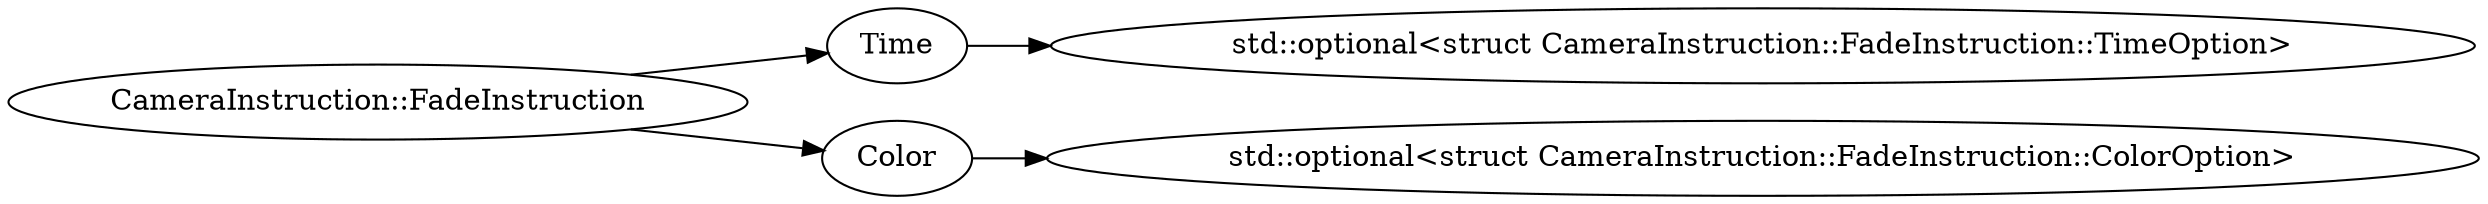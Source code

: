 digraph "CameraInstruction::FadeInstruction" {
rankdir = LR
95
95 -> 96
96 -> 109
95 -> 110
110 -> 123

95 [label="CameraInstruction::FadeInstruction",comment="name: \"CameraInstruction::FadeInstruction\", typeName: \"\", id: 95, branchId: 0, recurseId: -1, attributes: 0, notes: \"\""];
96 [label="Time",comment="name: \"Time\", typeName: \"std::optional<struct CameraInstruction::FadeInstruction::TimeOption>\", id: 96, branchId: 0, recurseId: -1, attributes: 256, notes: \"\""];
109 [label="std::optional<struct CameraInstruction::FadeInstruction::TimeOption>",comment="name: \"std::optional<struct CameraInstruction::FadeInstruction::TimeOption>\", typeName: \"\", id: 109, branchId: 0, recurseId: -1, attributes: 512, notes: \"\""];
110 [label="Color",comment="name: \"Color\", typeName: \"std::optional<struct CameraInstruction::FadeInstruction::ColorOption>\", id: 110, branchId: 0, recurseId: -1, attributes: 256, notes: \"\""];
123 [label="std::optional<struct CameraInstruction::FadeInstruction::ColorOption>",comment="name: \"std::optional<struct CameraInstruction::FadeInstruction::ColorOption>\", typeName: \"\", id: 123, branchId: 0, recurseId: -1, attributes: 512, notes: \"\""];
{ rank = max;109;123}

}
